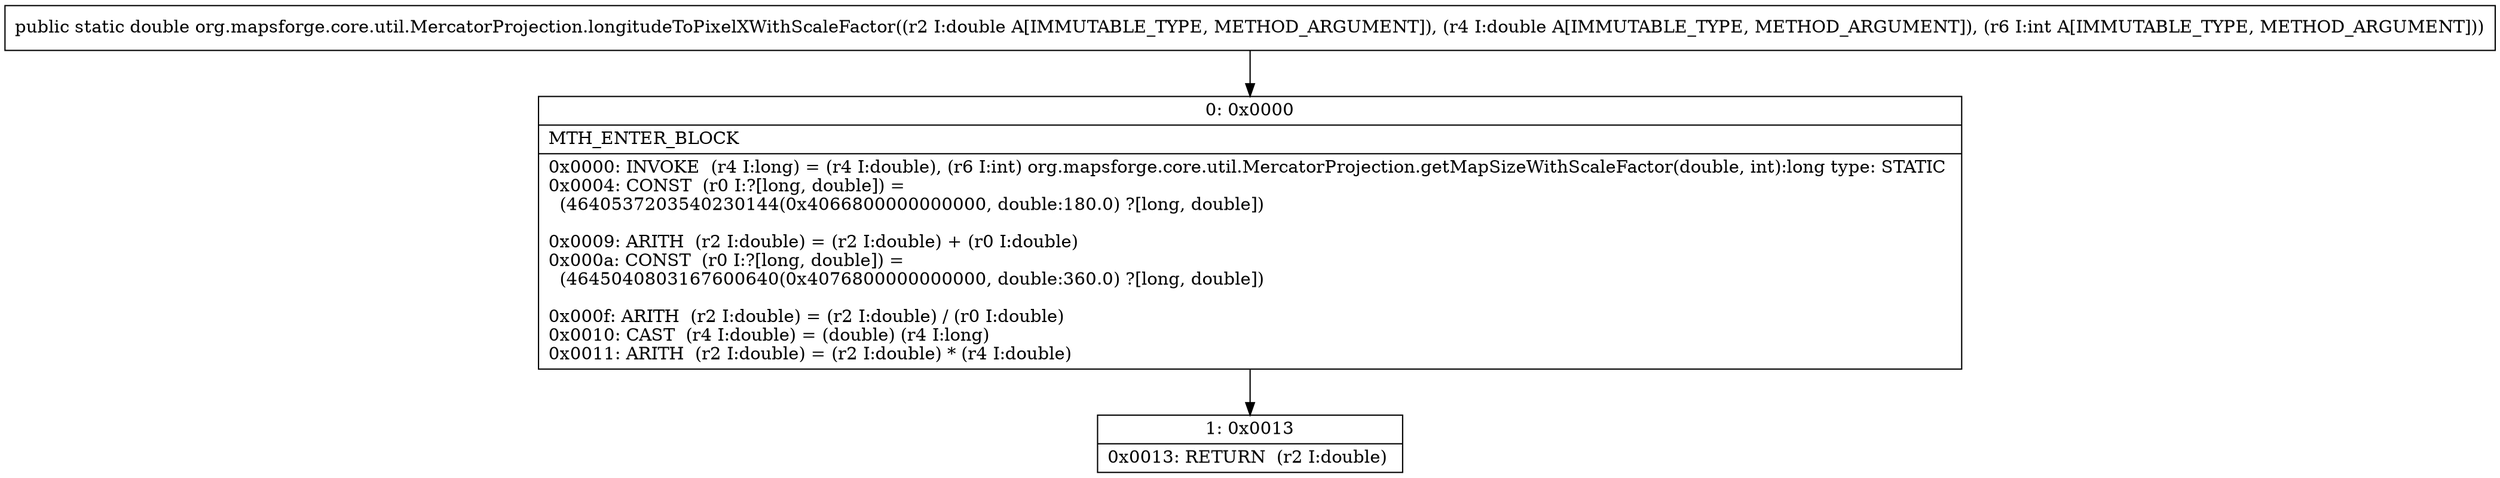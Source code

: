 digraph "CFG fororg.mapsforge.core.util.MercatorProjection.longitudeToPixelXWithScaleFactor(DDI)D" {
Node_0 [shape=record,label="{0\:\ 0x0000|MTH_ENTER_BLOCK\l|0x0000: INVOKE  (r4 I:long) = (r4 I:double), (r6 I:int) org.mapsforge.core.util.MercatorProjection.getMapSizeWithScaleFactor(double, int):long type: STATIC \l0x0004: CONST  (r0 I:?[long, double]) = \l  (4640537203540230144(0x4066800000000000, double:180.0) ?[long, double])\l \l0x0009: ARITH  (r2 I:double) = (r2 I:double) + (r0 I:double) \l0x000a: CONST  (r0 I:?[long, double]) = \l  (4645040803167600640(0x4076800000000000, double:360.0) ?[long, double])\l \l0x000f: ARITH  (r2 I:double) = (r2 I:double) \/ (r0 I:double) \l0x0010: CAST  (r4 I:double) = (double) (r4 I:long) \l0x0011: ARITH  (r2 I:double) = (r2 I:double) * (r4 I:double) \l}"];
Node_1 [shape=record,label="{1\:\ 0x0013|0x0013: RETURN  (r2 I:double) \l}"];
MethodNode[shape=record,label="{public static double org.mapsforge.core.util.MercatorProjection.longitudeToPixelXWithScaleFactor((r2 I:double A[IMMUTABLE_TYPE, METHOD_ARGUMENT]), (r4 I:double A[IMMUTABLE_TYPE, METHOD_ARGUMENT]), (r6 I:int A[IMMUTABLE_TYPE, METHOD_ARGUMENT])) }"];
MethodNode -> Node_0;
Node_0 -> Node_1;
}

